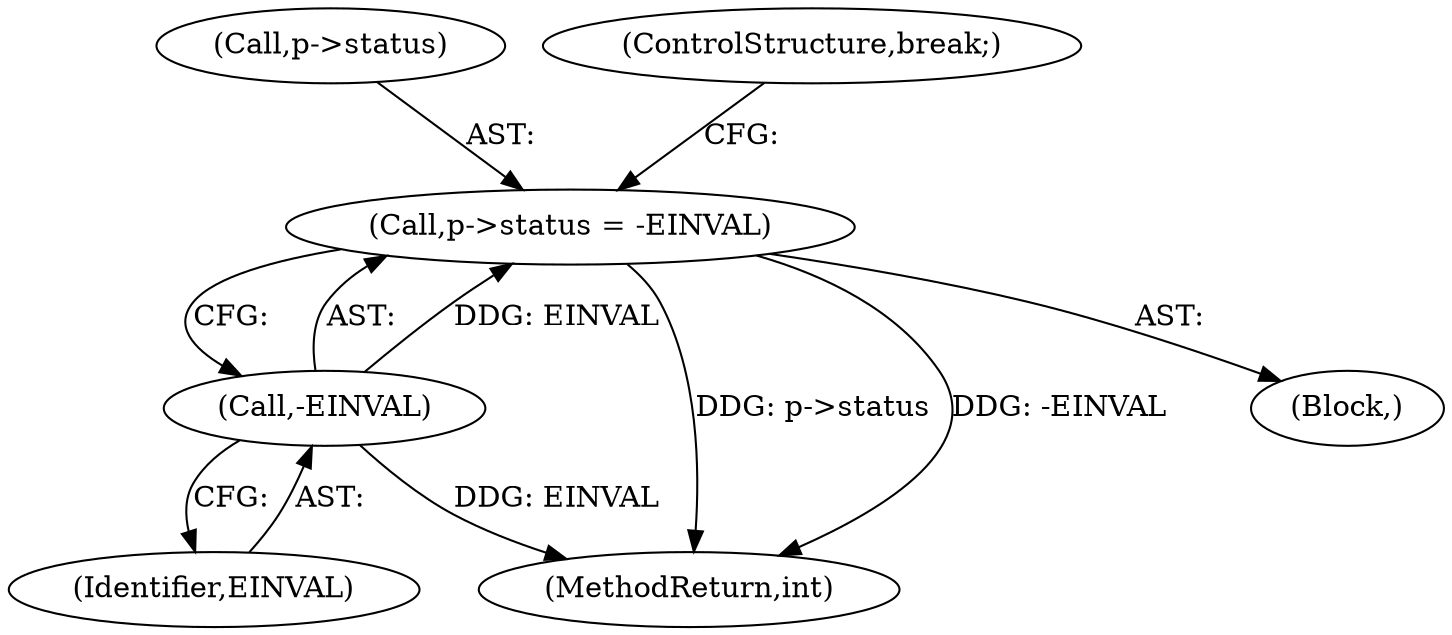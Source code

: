 digraph "0_Android_557bd7bfe6c4895faee09e46fc9b5304a956c8b7@pointer" {
"1000396" [label="(Call,p->status = -EINVAL)"];
"1000400" [label="(Call,-EINVAL)"];
"1000401" [label="(Identifier,EINVAL)"];
"1000400" [label="(Call,-EINVAL)"];
"1000397" [label="(Call,p->status)"];
"1001120" [label="(MethodReturn,int)"];
"1000395" [label="(Block,)"];
"1000402" [label="(ControlStructure,break;)"];
"1000396" [label="(Call,p->status = -EINVAL)"];
"1000396" -> "1000395"  [label="AST: "];
"1000396" -> "1000400"  [label="CFG: "];
"1000397" -> "1000396"  [label="AST: "];
"1000400" -> "1000396"  [label="AST: "];
"1000402" -> "1000396"  [label="CFG: "];
"1000396" -> "1001120"  [label="DDG: p->status"];
"1000396" -> "1001120"  [label="DDG: -EINVAL"];
"1000400" -> "1000396"  [label="DDG: EINVAL"];
"1000400" -> "1000401"  [label="CFG: "];
"1000401" -> "1000400"  [label="AST: "];
"1000400" -> "1001120"  [label="DDG: EINVAL"];
}
